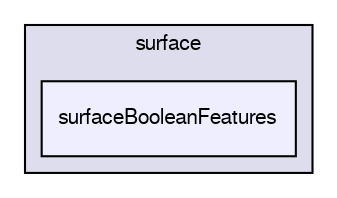 digraph "applications/utilities/surface/surfaceBooleanFeatures" {
  bgcolor=transparent;
  compound=true
  node [ fontsize="10", fontname="FreeSans"];
  edge [ labelfontsize="10", labelfontname="FreeSans"];
  subgraph clusterdir_f17de662d5fa06afbf0442aecb6ca0a0 {
    graph [ bgcolor="#ddddee", pencolor="black", label="surface" fontname="FreeSans", fontsize="10", URL="dir_f17de662d5fa06afbf0442aecb6ca0a0.html"]
  dir_da04b1dc482135ffdc8123fc72ebcc53 [shape=box, label="surfaceBooleanFeatures", style="filled", fillcolor="#eeeeff", pencolor="black", URL="dir_da04b1dc482135ffdc8123fc72ebcc53.html"];
  }
}
